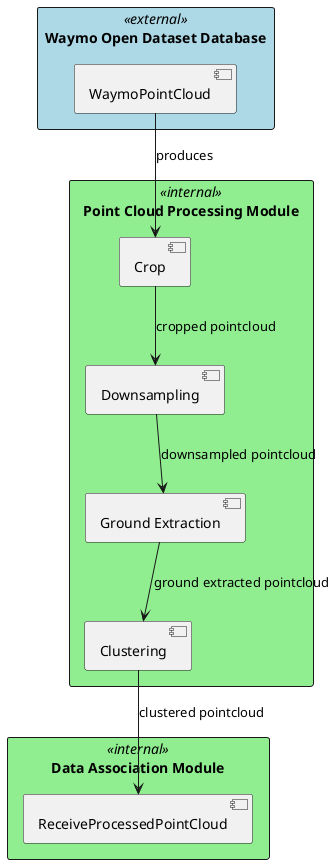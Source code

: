 @startuml
skinparam rectangle {
    BackgroundColor<<external>> LightBlue
    BackgroundColor<<internal>> LightGreen
    Padding 20
    MinWidth 300
}

rectangle "Waymo Open Dataset Database" <<external>> {
    [WaymoPointCloud]
}

rectangle "Point Cloud Processing Module" <<internal>> {
    rectangle "Crop" as [crop]
    rectangle "Downsampling" as [downsampling]
    rectangle "Ground Extraction" as [groundExtraction]
    rectangle "Clustering" as [clustering]
}

rectangle "Data Association Module" <<internal>> {
    [ReceiveProcessedPointCloud]
}

[WaymoPointCloud] --> [crop] : produces
[crop] --> [downsampling] : cropped pointcloud
[downsampling] --> [groundExtraction] : downsampled pointcloud
[groundExtraction] --> [clustering] : ground extracted pointcloud
[clustering] --> [ReceiveProcessedPointCloud] : clustered pointcloud

@enduml
